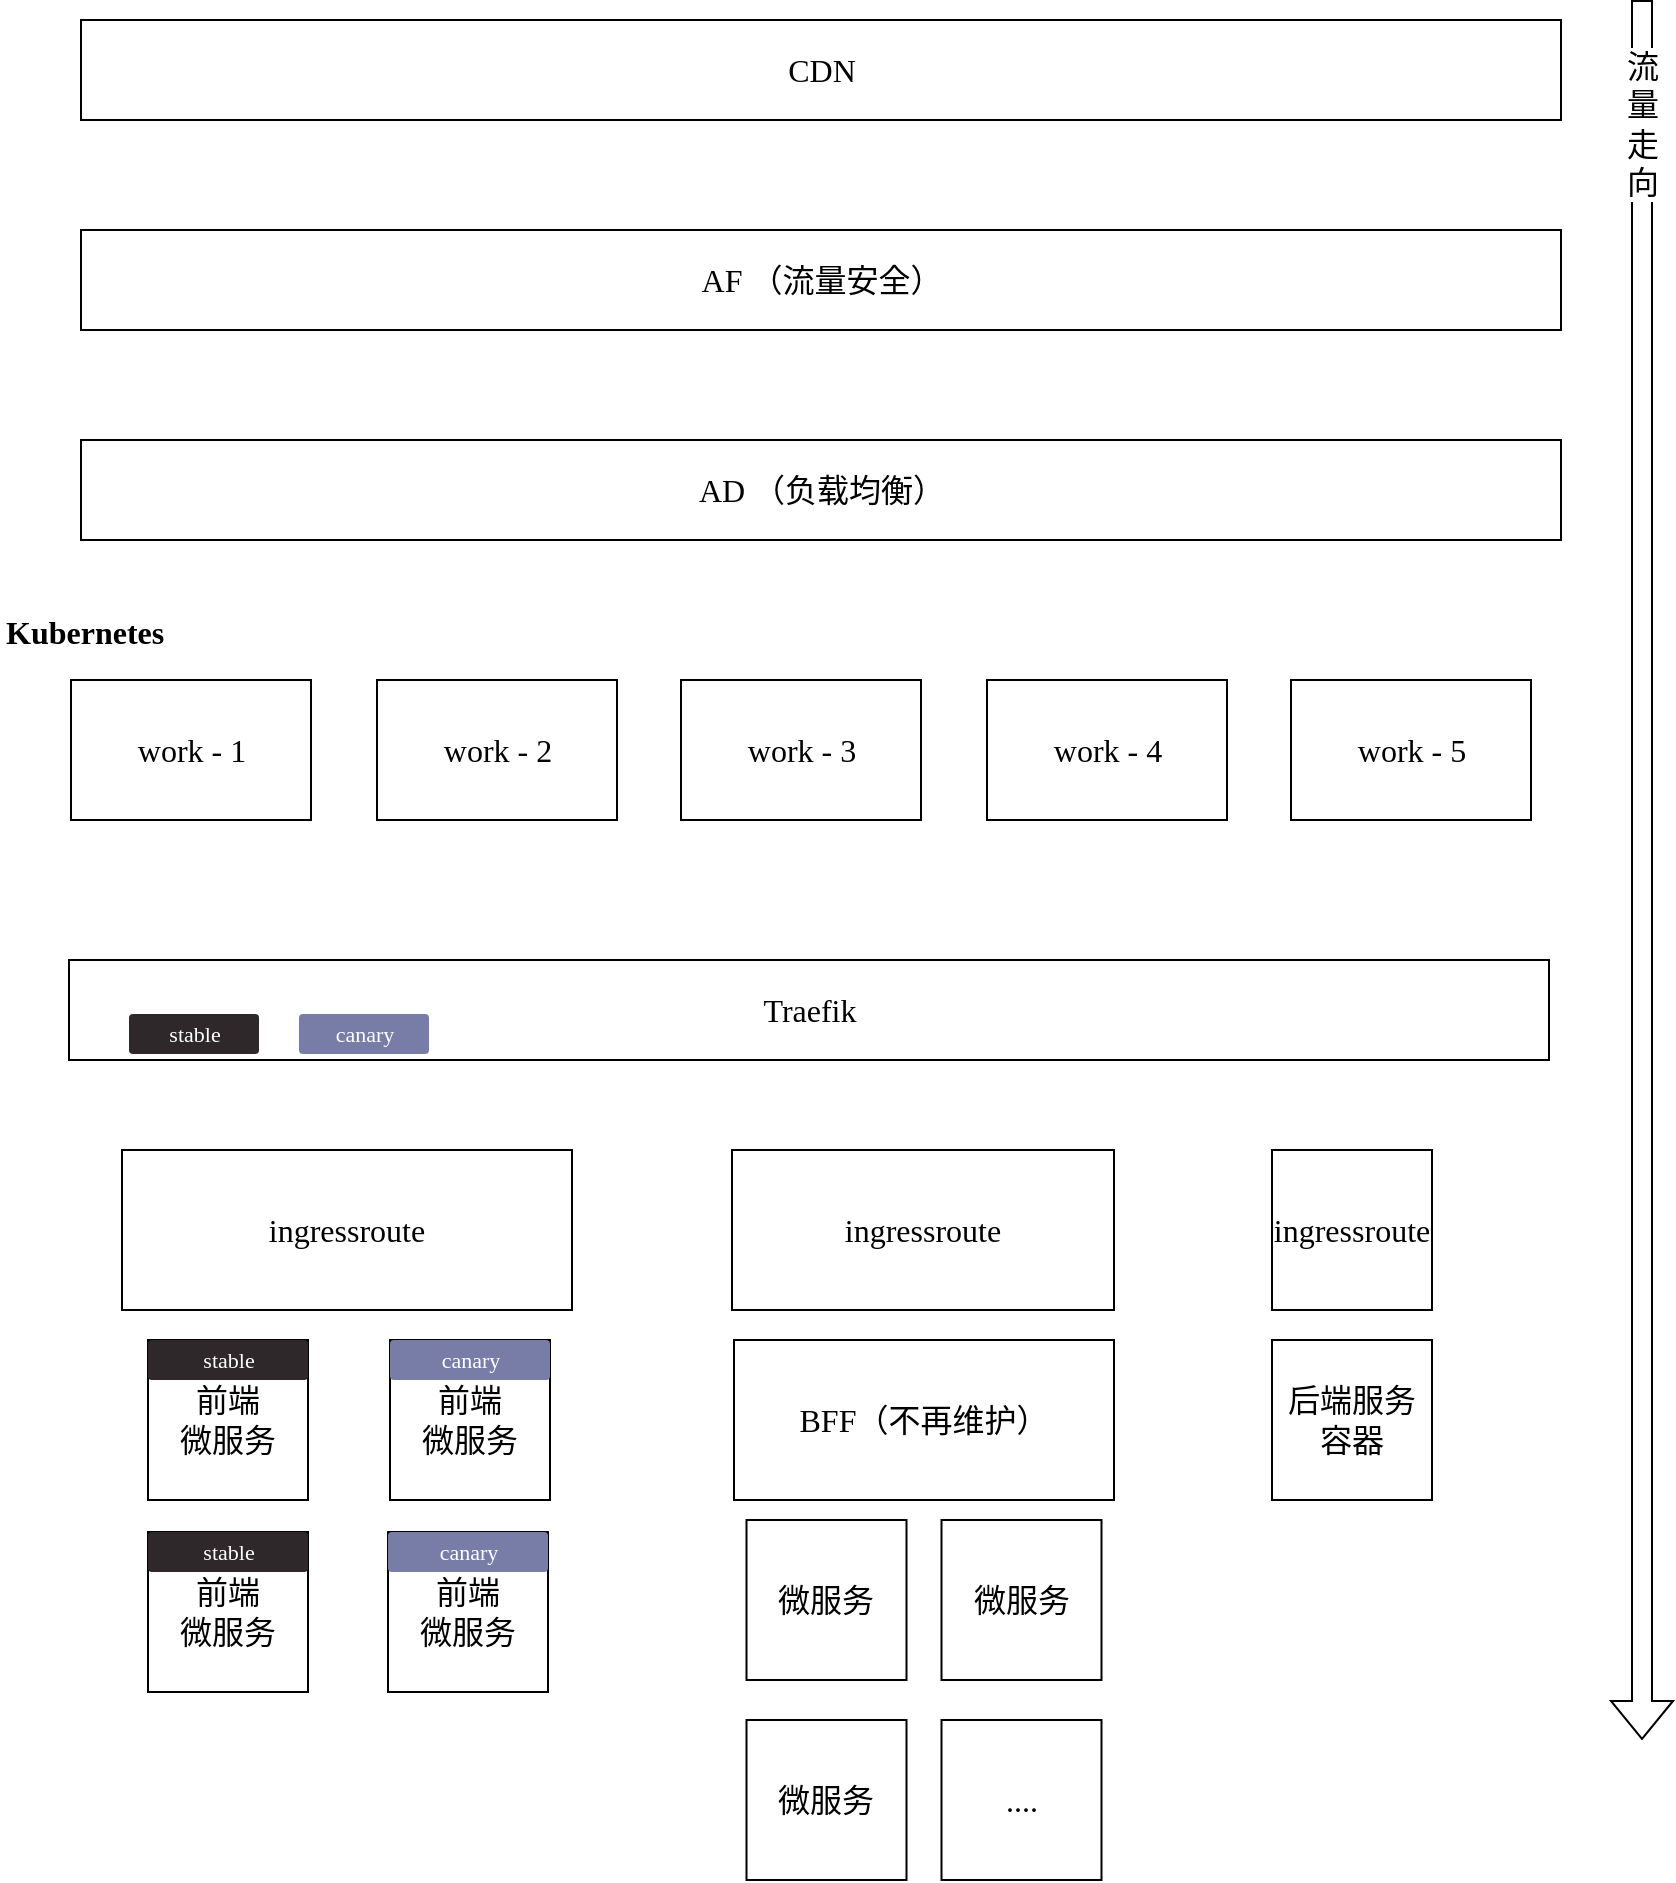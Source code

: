 <mxfile version="20.5.3" type="github">
  <diagram id="_Gc_5kwe4ddjL8RIBcuZ" name="集群">
    <mxGraphModel dx="1422" dy="802" grid="1" gridSize="10" guides="1" tooltips="1" connect="1" arrows="1" fold="1" page="1" pageScale="1" pageWidth="827" pageHeight="1169" math="0" shadow="0">
      <root>
        <mxCell id="0" />
        <mxCell id="1" parent="0" />
        <mxCell id="70bERuP8kn569AHWgTC5-1" value="AD （负载均衡）" style="rounded=0;whiteSpace=wrap;html=1;fontSize=16;fontFamily=微软雅黑;" vertex="1" parent="1">
          <mxGeometry x="49.5" y="230" width="740" height="50" as="geometry" />
        </mxCell>
        <mxCell id="70bERuP8kn569AHWgTC5-8" value="AF （流量安全）" style="rounded=0;whiteSpace=wrap;html=1;fontSize=16;fontFamily=微软雅黑;" vertex="1" parent="1">
          <mxGeometry x="49.5" y="125" width="740" height="50" as="geometry" />
        </mxCell>
        <mxCell id="hTt0XQyXAFKvnhE9snwx-8" value="ingressroute" style="whiteSpace=wrap;html=1;fontSize=16;fontFamily=微软雅黑;flipH=1;" parent="1" vertex="1">
          <mxGeometry x="70" y="585" width="225" height="80" as="geometry" />
        </mxCell>
        <mxCell id="hTt0XQyXAFKvnhE9snwx-10" value="ingressroute" style="whiteSpace=wrap;html=1;fontSize=16;fontFamily=微软雅黑;flipH=1;" parent="1" vertex="1">
          <mxGeometry x="375" y="585" width="191" height="80" as="geometry" />
        </mxCell>
        <mxCell id="hTt0XQyXAFKvnhE9snwx-11" value="微服务" style="whiteSpace=wrap;html=1;aspect=fixed;fontSize=16;fontFamily=微软雅黑;" parent="1" vertex="1">
          <mxGeometry x="382.25" y="770" width="80" height="80" as="geometry" />
        </mxCell>
        <mxCell id="hTt0XQyXAFKvnhE9snwx-13" value="微服务" style="whiteSpace=wrap;html=1;aspect=fixed;fontSize=16;fontFamily=微软雅黑;" parent="1" vertex="1">
          <mxGeometry x="479.75" y="770" width="80" height="80" as="geometry" />
        </mxCell>
        <mxCell id="hTt0XQyXAFKvnhE9snwx-15" value="微服务" style="whiteSpace=wrap;html=1;aspect=fixed;fontSize=16;fontFamily=微软雅黑;" parent="1" vertex="1">
          <mxGeometry x="382.25" y="870" width="80" height="80" as="geometry" />
        </mxCell>
        <mxCell id="70bERuP8kn569AHWgTC5-2" value="ingressroute" style="whiteSpace=wrap;html=1;aspect=fixed;fontSize=16;fontFamily=微软雅黑;flipH=1;" vertex="1" parent="1">
          <mxGeometry x="645" y="585" width="80" height="80" as="geometry" />
        </mxCell>
        <mxCell id="70bERuP8kn569AHWgTC5-3" value="后端服务容器" style="whiteSpace=wrap;html=1;aspect=fixed;fontSize=16;fontFamily=微软雅黑;" vertex="1" parent="1">
          <mxGeometry x="645" y="680" width="80" height="80" as="geometry" />
        </mxCell>
        <mxCell id="70bERuP8kn569AHWgTC5-4" value="BFF（不再维护）" style="rounded=0;whiteSpace=wrap;html=1;fontSize=16;fontFamily=微软雅黑;" vertex="1" parent="1">
          <mxGeometry x="376" y="680" width="190" height="80" as="geometry" />
        </mxCell>
        <mxCell id="70bERuP8kn569AHWgTC5-19" value="" style="group;fontFamily=微软雅黑;" vertex="1" connectable="0" parent="1">
          <mxGeometry x="43.5" y="490" width="740" height="50" as="geometry" />
        </mxCell>
        <UserObject label="Traefik" id="hTt0XQyXAFKvnhE9snwx-6">
          <mxCell style="rounded=0;whiteSpace=wrap;html=1;fontSize=16;fontFamily=微软雅黑;" parent="70bERuP8kn569AHWgTC5-19" vertex="1">
            <mxGeometry width="740" height="50" as="geometry" />
          </mxCell>
        </UserObject>
        <mxCell id="70bERuP8kn569AHWgTC5-15" value="stable" style="rounded=1;arcSize=10;fillColor=#2E282A;strokeColor=none;html=1;fontSize=11;align=center;fontColor=#ffffff;fontStyle=0;fontSize=11;sketch=0;labelBackgroundColor=none;fontFamily=微软雅黑;" vertex="1" parent="70bERuP8kn569AHWgTC5-19">
          <mxGeometry x="30" y="27" width="65" height="20" as="geometry" />
        </mxCell>
        <mxCell id="70bERuP8kn569AHWgTC5-16" value="canary" style="rounded=1;arcSize=10;fillColor=#777DA7;strokeColor=none;html=1;fontSize=11;align=center;fontColor=#ffffff;fontStyle=0;fontSize=11;sketch=0;labelBackgroundColor=none;fontFamily=微软雅黑;" vertex="1" parent="70bERuP8kn569AHWgTC5-19">
          <mxGeometry x="115" y="27" width="65" height="20" as="geometry" />
        </mxCell>
        <mxCell id="70bERuP8kn569AHWgTC5-20" value="&lt;span style=&quot;color: rgb(0, 0, 0); font-size: 16px; font-style: normal; font-variant-ligatures: normal; font-variant-caps: normal; font-weight: 700; letter-spacing: normal; orphans: 2; text-align: left; text-indent: 0px; text-transform: none; widows: 2; word-spacing: 0px; -webkit-text-stroke-width: 0px; background-color: rgb(255, 255, 255); text-decoration-thickness: initial; text-decoration-style: initial; text-decoration-color: initial; float: none; display: inline !important;&quot;&gt;Kubernetes&lt;/span&gt;" style="text;whiteSpace=wrap;html=1;fontSize=16;fontFamily=微软雅黑;" vertex="1" parent="1">
          <mxGeometry x="9.5" y="310" width="130" height="40" as="geometry" />
        </mxCell>
        <mxCell id="70bERuP8kn569AHWgTC5-21" value="...." style="whiteSpace=wrap;html=1;aspect=fixed;fontSize=16;fontFamily=微软雅黑;" vertex="1" parent="1">
          <mxGeometry x="479.75" y="870" width="80" height="80" as="geometry" />
        </mxCell>
        <mxCell id="70bERuP8kn569AHWgTC5-24" value="" style="group;fontFamily=微软雅黑;" vertex="1" connectable="0" parent="1">
          <mxGeometry x="83" y="680" width="80" height="80" as="geometry" />
        </mxCell>
        <mxCell id="hTt0XQyXAFKvnhE9snwx-9" value="前端&lt;br&gt;微服务" style="whiteSpace=wrap;html=1;aspect=fixed;fontSize=16;fontFamily=微软雅黑;" parent="70bERuP8kn569AHWgTC5-24" vertex="1">
          <mxGeometry width="80" height="80" as="geometry" />
        </mxCell>
        <mxCell id="70bERuP8kn569AHWgTC5-18" value="stable" style="rounded=1;arcSize=10;fillColor=#2E282A;strokeColor=none;html=1;fontSize=11;align=center;fontColor=#ffffff;fontStyle=0;fontSize=11;sketch=0;labelBackgroundColor=none;fontFamily=微软雅黑;" vertex="1" parent="70bERuP8kn569AHWgTC5-24">
          <mxGeometry width="80" height="20" as="geometry" />
        </mxCell>
        <mxCell id="70bERuP8kn569AHWgTC5-25" value="" style="group;fontFamily=微软雅黑;" vertex="1" connectable="0" parent="1">
          <mxGeometry x="204" y="680" width="80" height="80" as="geometry" />
        </mxCell>
        <mxCell id="70bERuP8kn569AHWgTC5-22" value="前端&lt;br&gt;微服务" style="whiteSpace=wrap;html=1;aspect=fixed;fontSize=16;fontFamily=微软雅黑;" vertex="1" parent="70bERuP8kn569AHWgTC5-25">
          <mxGeometry width="80" height="80" as="geometry" />
        </mxCell>
        <mxCell id="70bERuP8kn569AHWgTC5-23" value="canary" style="rounded=1;arcSize=10;fillColor=#777DA7;strokeColor=none;html=1;fontSize=11;align=center;fontColor=#ffffff;fontStyle=0;fontSize=11;sketch=0;labelBackgroundColor=none;fontFamily=微软雅黑;" vertex="1" parent="70bERuP8kn569AHWgTC5-25">
          <mxGeometry width="80" height="20" as="geometry" />
        </mxCell>
        <mxCell id="70bERuP8kn569AHWgTC5-26" value="" style="shape=flexArrow;endArrow=classic;html=1;rounded=0;fontFamily=微软雅黑;fontSize=16;startSize=0;" edge="1" parent="1">
          <mxGeometry width="50" height="50" relative="1" as="geometry">
            <mxPoint x="830" y="10" as="sourcePoint" />
            <mxPoint x="830" y="880" as="targetPoint" />
          </mxGeometry>
        </mxCell>
        <mxCell id="70bERuP8kn569AHWgTC5-27" value="流&lt;br&gt;量&lt;br&gt;走&lt;br&gt;向" style="edgeLabel;html=1;align=center;verticalAlign=middle;resizable=0;points=[];fontSize=16;fontFamily=微软雅黑;" vertex="1" connectable="0" parent="70bERuP8kn569AHWgTC5-26">
          <mxGeometry x="-0.857" relative="1" as="geometry">
            <mxPoint as="offset" />
          </mxGeometry>
        </mxCell>
        <mxCell id="70bERuP8kn569AHWgTC5-28" value="" style="group;fontFamily=微软雅黑;" vertex="1" connectable="0" parent="1">
          <mxGeometry x="83" y="776" width="80" height="80" as="geometry" />
        </mxCell>
        <mxCell id="70bERuP8kn569AHWgTC5-29" value="前端&lt;br&gt;微服务" style="whiteSpace=wrap;html=1;aspect=fixed;fontSize=16;fontFamily=微软雅黑;" vertex="1" parent="70bERuP8kn569AHWgTC5-28">
          <mxGeometry width="80" height="80" as="geometry" />
        </mxCell>
        <mxCell id="70bERuP8kn569AHWgTC5-30" value="stable" style="rounded=1;arcSize=10;fillColor=#2E282A;strokeColor=none;html=1;fontSize=11;align=center;fontColor=#ffffff;fontStyle=0;fontSize=11;sketch=0;labelBackgroundColor=none;fontFamily=微软雅黑;" vertex="1" parent="70bERuP8kn569AHWgTC5-28">
          <mxGeometry width="80" height="20" as="geometry" />
        </mxCell>
        <mxCell id="70bERuP8kn569AHWgTC5-31" value="" style="group;fontFamily=微软雅黑;" vertex="1" connectable="0" parent="1">
          <mxGeometry x="203" y="776" width="80" height="80" as="geometry" />
        </mxCell>
        <mxCell id="70bERuP8kn569AHWgTC5-32" value="前端&lt;br&gt;微服务" style="whiteSpace=wrap;html=1;aspect=fixed;fontSize=16;fontFamily=微软雅黑;" vertex="1" parent="70bERuP8kn569AHWgTC5-31">
          <mxGeometry width="80" height="80" as="geometry" />
        </mxCell>
        <mxCell id="70bERuP8kn569AHWgTC5-33" value="canary" style="rounded=1;arcSize=10;fillColor=#777DA7;strokeColor=none;html=1;fontSize=11;align=center;fontColor=#ffffff;fontStyle=0;fontSize=11;sketch=0;labelBackgroundColor=none;fontFamily=微软雅黑;" vertex="1" parent="70bERuP8kn569AHWgTC5-31">
          <mxGeometry width="80" height="20" as="geometry" />
        </mxCell>
        <mxCell id="70bERuP8kn569AHWgTC5-35" value="CDN" style="rounded=0;whiteSpace=wrap;html=1;fontSize=16;fontFamily=微软雅黑;" vertex="1" parent="1">
          <mxGeometry x="49.5" y="20" width="740" height="50" as="geometry" />
        </mxCell>
        <mxCell id="70bERuP8kn569AHWgTC5-36" value="" style="group" vertex="1" connectable="0" parent="1">
          <mxGeometry x="44.5" y="350" width="730" height="70" as="geometry" />
        </mxCell>
        <mxCell id="hTt0XQyXAFKvnhE9snwx-1" value="work - 2" style="rounded=0;whiteSpace=wrap;html=1;fontSize=16;fontFamily=微软雅黑;" parent="70bERuP8kn569AHWgTC5-36" vertex="1">
          <mxGeometry x="153" width="120" height="70" as="geometry" />
        </mxCell>
        <mxCell id="hTt0XQyXAFKvnhE9snwx-2" value="work - 3" style="rounded=0;whiteSpace=wrap;html=1;fontSize=16;fontFamily=微软雅黑;" parent="70bERuP8kn569AHWgTC5-36" vertex="1">
          <mxGeometry x="305" width="120" height="70" as="geometry" />
        </mxCell>
        <mxCell id="hTt0XQyXAFKvnhE9snwx-3" value="work - 4" style="rounded=0;whiteSpace=wrap;html=1;fontSize=16;fontFamily=微软雅黑;" parent="70bERuP8kn569AHWgTC5-36" vertex="1">
          <mxGeometry x="458" width="120" height="70" as="geometry" />
        </mxCell>
        <mxCell id="hTt0XQyXAFKvnhE9snwx-4" value="work - 5" style="rounded=0;whiteSpace=wrap;html=1;fontSize=16;fontFamily=微软雅黑;" parent="70bERuP8kn569AHWgTC5-36" vertex="1">
          <mxGeometry x="610" width="120" height="70" as="geometry" />
        </mxCell>
        <mxCell id="hTt0XQyXAFKvnhE9snwx-5" value="work - 1" style="rounded=0;whiteSpace=wrap;html=1;fontSize=16;fontFamily=微软雅黑;" parent="70bERuP8kn569AHWgTC5-36" vertex="1">
          <mxGeometry width="120" height="70" as="geometry" />
        </mxCell>
      </root>
    </mxGraphModel>
  </diagram>
</mxfile>
